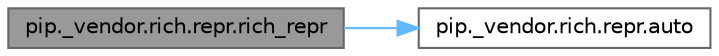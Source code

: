digraph "pip._vendor.rich.repr.rich_repr"
{
 // LATEX_PDF_SIZE
  bgcolor="transparent";
  edge [fontname=Helvetica,fontsize=10,labelfontname=Helvetica,labelfontsize=10];
  node [fontname=Helvetica,fontsize=10,shape=box,height=0.2,width=0.4];
  rankdir="LR";
  Node1 [id="Node000001",label="pip._vendor.rich.repr.rich_repr",height=0.2,width=0.4,color="gray40", fillcolor="grey60", style="filled", fontcolor="black",tooltip=" "];
  Node1 -> Node2 [id="edge1_Node000001_Node000002",color="steelblue1",style="solid",tooltip=" "];
  Node2 [id="Node000002",label="pip._vendor.rich.repr.auto",height=0.2,width=0.4,color="grey40", fillcolor="white", style="filled",URL="$namespacepip_1_1__vendor_1_1rich_1_1repr.html#a09526ed9b3be0943bfb2ac9ba4e8899a",tooltip=" "];
}
